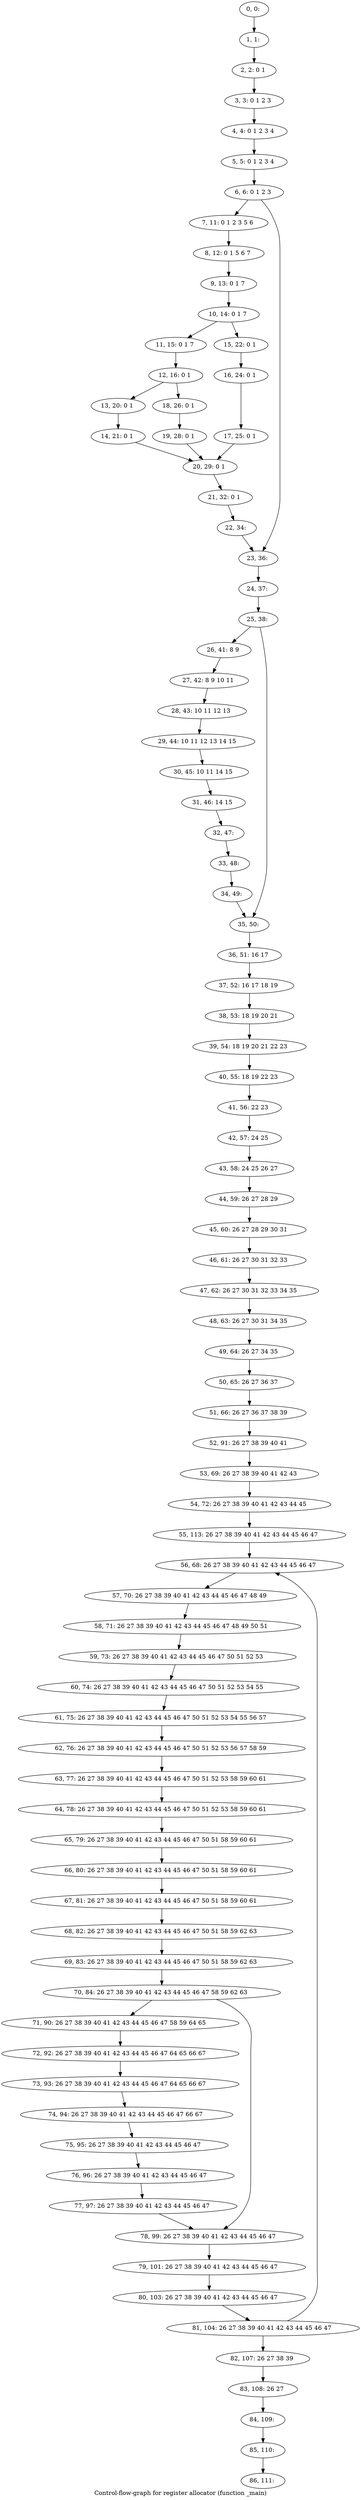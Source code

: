 digraph G {
graph [label="Control-flow-graph for register allocator (function _main)"]
0[label="0, 0: "];
1[label="1, 1: "];
2[label="2, 2: 0 1 "];
3[label="3, 3: 0 1 2 3 "];
4[label="4, 4: 0 1 2 3 4 "];
5[label="5, 5: 0 1 2 3 4 "];
6[label="6, 6: 0 1 2 3 "];
7[label="7, 11: 0 1 2 3 5 6 "];
8[label="8, 12: 0 1 5 6 7 "];
9[label="9, 13: 0 1 7 "];
10[label="10, 14: 0 1 7 "];
11[label="11, 15: 0 1 7 "];
12[label="12, 16: 0 1 "];
13[label="13, 20: 0 1 "];
14[label="14, 21: 0 1 "];
15[label="15, 22: 0 1 "];
16[label="16, 24: 0 1 "];
17[label="17, 25: 0 1 "];
18[label="18, 26: 0 1 "];
19[label="19, 28: 0 1 "];
20[label="20, 29: 0 1 "];
21[label="21, 32: 0 1 "];
22[label="22, 34: "];
23[label="23, 36: "];
24[label="24, 37: "];
25[label="25, 38: "];
26[label="26, 41: 8 9 "];
27[label="27, 42: 8 9 10 11 "];
28[label="28, 43: 10 11 12 13 "];
29[label="29, 44: 10 11 12 13 14 15 "];
30[label="30, 45: 10 11 14 15 "];
31[label="31, 46: 14 15 "];
32[label="32, 47: "];
33[label="33, 48: "];
34[label="34, 49: "];
35[label="35, 50: "];
36[label="36, 51: 16 17 "];
37[label="37, 52: 16 17 18 19 "];
38[label="38, 53: 18 19 20 21 "];
39[label="39, 54: 18 19 20 21 22 23 "];
40[label="40, 55: 18 19 22 23 "];
41[label="41, 56: 22 23 "];
42[label="42, 57: 24 25 "];
43[label="43, 58: 24 25 26 27 "];
44[label="44, 59: 26 27 28 29 "];
45[label="45, 60: 26 27 28 29 30 31 "];
46[label="46, 61: 26 27 30 31 32 33 "];
47[label="47, 62: 26 27 30 31 32 33 34 35 "];
48[label="48, 63: 26 27 30 31 34 35 "];
49[label="49, 64: 26 27 34 35 "];
50[label="50, 65: 26 27 36 37 "];
51[label="51, 66: 26 27 36 37 38 39 "];
52[label="52, 91: 26 27 38 39 40 41 "];
53[label="53, 69: 26 27 38 39 40 41 42 43 "];
54[label="54, 72: 26 27 38 39 40 41 42 43 44 45 "];
55[label="55, 113: 26 27 38 39 40 41 42 43 44 45 46 47 "];
56[label="56, 68: 26 27 38 39 40 41 42 43 44 45 46 47 "];
57[label="57, 70: 26 27 38 39 40 41 42 43 44 45 46 47 48 49 "];
58[label="58, 71: 26 27 38 39 40 41 42 43 44 45 46 47 48 49 50 51 "];
59[label="59, 73: 26 27 38 39 40 41 42 43 44 45 46 47 50 51 52 53 "];
60[label="60, 74: 26 27 38 39 40 41 42 43 44 45 46 47 50 51 52 53 54 55 "];
61[label="61, 75: 26 27 38 39 40 41 42 43 44 45 46 47 50 51 52 53 54 55 56 57 "];
62[label="62, 76: 26 27 38 39 40 41 42 43 44 45 46 47 50 51 52 53 56 57 58 59 "];
63[label="63, 77: 26 27 38 39 40 41 42 43 44 45 46 47 50 51 52 53 58 59 60 61 "];
64[label="64, 78: 26 27 38 39 40 41 42 43 44 45 46 47 50 51 52 53 58 59 60 61 "];
65[label="65, 79: 26 27 38 39 40 41 42 43 44 45 46 47 50 51 58 59 60 61 "];
66[label="66, 80: 26 27 38 39 40 41 42 43 44 45 46 47 50 51 58 59 60 61 "];
67[label="67, 81: 26 27 38 39 40 41 42 43 44 45 46 47 50 51 58 59 60 61 "];
68[label="68, 82: 26 27 38 39 40 41 42 43 44 45 46 47 50 51 58 59 62 63 "];
69[label="69, 83: 26 27 38 39 40 41 42 43 44 45 46 47 50 51 58 59 62 63 "];
70[label="70, 84: 26 27 38 39 40 41 42 43 44 45 46 47 58 59 62 63 "];
71[label="71, 90: 26 27 38 39 40 41 42 43 44 45 46 47 58 59 64 65 "];
72[label="72, 92: 26 27 38 39 40 41 42 43 44 45 46 47 64 65 66 67 "];
73[label="73, 93: 26 27 38 39 40 41 42 43 44 45 46 47 64 65 66 67 "];
74[label="74, 94: 26 27 38 39 40 41 42 43 44 45 46 47 66 67 "];
75[label="75, 95: 26 27 38 39 40 41 42 43 44 45 46 47 "];
76[label="76, 96: 26 27 38 39 40 41 42 43 44 45 46 47 "];
77[label="77, 97: 26 27 38 39 40 41 42 43 44 45 46 47 "];
78[label="78, 99: 26 27 38 39 40 41 42 43 44 45 46 47 "];
79[label="79, 101: 26 27 38 39 40 41 42 43 44 45 46 47 "];
80[label="80, 103: 26 27 38 39 40 41 42 43 44 45 46 47 "];
81[label="81, 104: 26 27 38 39 40 41 42 43 44 45 46 47 "];
82[label="82, 107: 26 27 38 39 "];
83[label="83, 108: 26 27 "];
84[label="84, 109: "];
85[label="85, 110: "];
86[label="86, 111: "];
0->1 ;
1->2 ;
2->3 ;
3->4 ;
4->5 ;
5->6 ;
6->7 ;
6->23 ;
7->8 ;
8->9 ;
9->10 ;
10->11 ;
10->15 ;
11->12 ;
12->13 ;
12->18 ;
13->14 ;
14->20 ;
15->16 ;
16->17 ;
17->20 ;
18->19 ;
19->20 ;
20->21 ;
21->22 ;
22->23 ;
23->24 ;
24->25 ;
25->26 ;
25->35 ;
26->27 ;
27->28 ;
28->29 ;
29->30 ;
30->31 ;
31->32 ;
32->33 ;
33->34 ;
34->35 ;
35->36 ;
36->37 ;
37->38 ;
38->39 ;
39->40 ;
40->41 ;
41->42 ;
42->43 ;
43->44 ;
44->45 ;
45->46 ;
46->47 ;
47->48 ;
48->49 ;
49->50 ;
50->51 ;
51->52 ;
52->53 ;
53->54 ;
54->55 ;
55->56 ;
56->57 ;
57->58 ;
58->59 ;
59->60 ;
60->61 ;
61->62 ;
62->63 ;
63->64 ;
64->65 ;
65->66 ;
66->67 ;
67->68 ;
68->69 ;
69->70 ;
70->71 ;
70->78 ;
71->72 ;
72->73 ;
73->74 ;
74->75 ;
75->76 ;
76->77 ;
77->78 ;
78->79 ;
79->80 ;
80->81 ;
81->82 ;
81->56 ;
82->83 ;
83->84 ;
84->85 ;
85->86 ;
}
